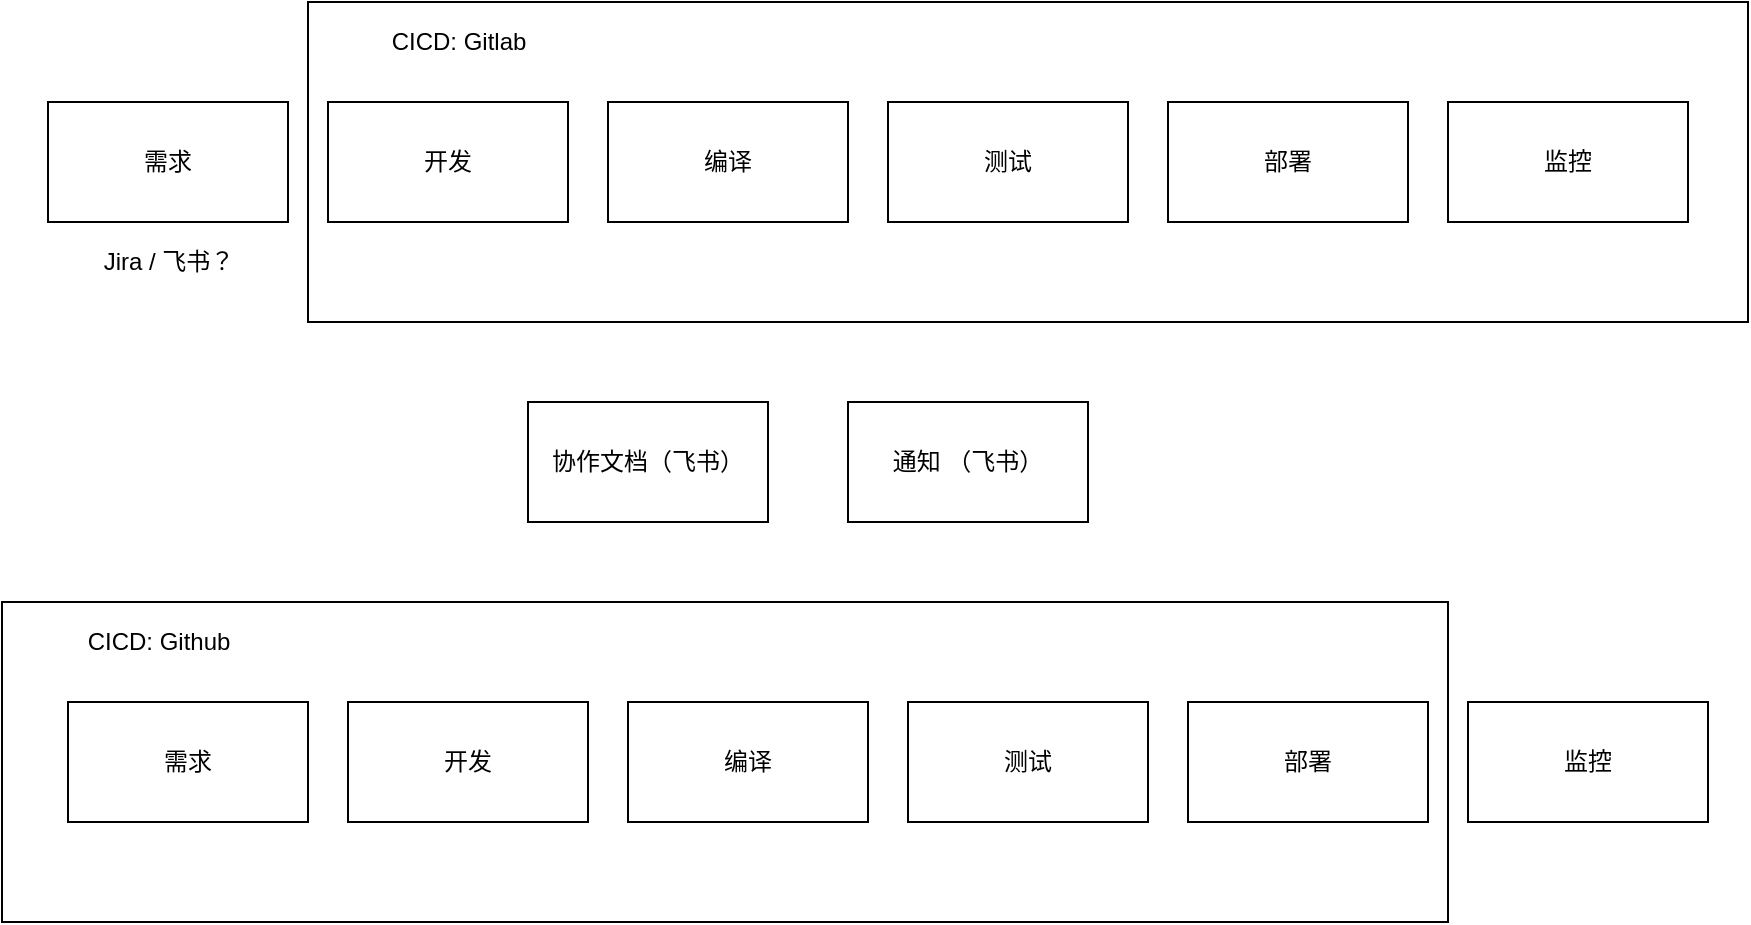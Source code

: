 <mxfile pages="2">
    <diagram id="quMiD-s9tThG_nona5N3" name="Page-1">
        <mxGraphModel dx="1336" dy="1156" grid="1" gridSize="10" guides="1" tooltips="1" connect="1" arrows="1" fold="1" page="1" pageScale="1" pageWidth="827" pageHeight="1169" math="0" shadow="0">
            <root>
                <mxCell id="0"/>
                <mxCell id="1" parent="0"/>
                <mxCell id="9" value="" style="rounded=0;whiteSpace=wrap;html=1;" parent="1" vertex="1">
                    <mxGeometry x="260" y="370" width="720" height="160" as="geometry"/>
                </mxCell>
                <mxCell id="2" value="需求" style="rounded=0;whiteSpace=wrap;html=1;" parent="1" vertex="1">
                    <mxGeometry x="130" y="420" width="120" height="60" as="geometry"/>
                </mxCell>
                <mxCell id="3" value="开发" style="rounded=0;whiteSpace=wrap;html=1;" parent="1" vertex="1">
                    <mxGeometry x="270" y="420" width="120" height="60" as="geometry"/>
                </mxCell>
                <mxCell id="4" value="编译" style="rounded=0;whiteSpace=wrap;html=1;" parent="1" vertex="1">
                    <mxGeometry x="410" y="420" width="120" height="60" as="geometry"/>
                </mxCell>
                <mxCell id="5" value="测试" style="rounded=0;whiteSpace=wrap;html=1;" parent="1" vertex="1">
                    <mxGeometry x="550" y="420" width="120" height="60" as="geometry"/>
                </mxCell>
                <mxCell id="6" value="部署" style="rounded=0;whiteSpace=wrap;html=1;" parent="1" vertex="1">
                    <mxGeometry x="690" y="420" width="120" height="60" as="geometry"/>
                </mxCell>
                <mxCell id="7" value="监控" style="rounded=0;whiteSpace=wrap;html=1;" parent="1" vertex="1">
                    <mxGeometry x="830" y="420" width="120" height="60" as="geometry"/>
                </mxCell>
                <mxCell id="8" value="Jira / 飞书？" style="text;html=1;align=center;verticalAlign=middle;resizable=0;points=[];autosize=1;strokeColor=none;" parent="1" vertex="1">
                    <mxGeometry x="150" y="490" width="80" height="20" as="geometry"/>
                </mxCell>
                <mxCell id="10" value="CICD: Gitlab" style="text;html=1;align=center;verticalAlign=middle;resizable=0;points=[];autosize=1;strokeColor=none;" parent="1" vertex="1">
                    <mxGeometry x="295" y="380" width="80" height="20" as="geometry"/>
                </mxCell>
                <mxCell id="11" value="" style="rounded=0;whiteSpace=wrap;html=1;" parent="1" vertex="1">
                    <mxGeometry x="107" y="670" width="723" height="160" as="geometry"/>
                </mxCell>
                <mxCell id="12" value="需求" style="rounded=0;whiteSpace=wrap;html=1;" parent="1" vertex="1">
                    <mxGeometry x="140" y="720" width="120" height="60" as="geometry"/>
                </mxCell>
                <mxCell id="13" value="开发" style="rounded=0;whiteSpace=wrap;html=1;" parent="1" vertex="1">
                    <mxGeometry x="280" y="720" width="120" height="60" as="geometry"/>
                </mxCell>
                <mxCell id="14" value="编译" style="rounded=0;whiteSpace=wrap;html=1;" parent="1" vertex="1">
                    <mxGeometry x="420" y="720" width="120" height="60" as="geometry"/>
                </mxCell>
                <mxCell id="15" value="测试" style="rounded=0;whiteSpace=wrap;html=1;" parent="1" vertex="1">
                    <mxGeometry x="560" y="720" width="120" height="60" as="geometry"/>
                </mxCell>
                <mxCell id="16" value="部署" style="rounded=0;whiteSpace=wrap;html=1;" parent="1" vertex="1">
                    <mxGeometry x="700" y="720" width="120" height="60" as="geometry"/>
                </mxCell>
                <mxCell id="17" value="监控" style="rounded=0;whiteSpace=wrap;html=1;" parent="1" vertex="1">
                    <mxGeometry x="840" y="720" width="120" height="60" as="geometry"/>
                </mxCell>
                <mxCell id="19" value="CICD: Github" style="text;html=1;align=center;verticalAlign=middle;resizable=0;points=[];autosize=1;strokeColor=none;" parent="1" vertex="1">
                    <mxGeometry x="140" y="680" width="90" height="20" as="geometry"/>
                </mxCell>
                <mxCell id="20" value="协作文档（飞书）" style="whiteSpace=wrap;html=1;" parent="1" vertex="1">
                    <mxGeometry x="370" y="570" width="120" height="60" as="geometry"/>
                </mxCell>
                <mxCell id="21" value="通知 （飞书）" style="whiteSpace=wrap;html=1;" parent="1" vertex="1">
                    <mxGeometry x="530" y="570" width="120" height="60" as="geometry"/>
                </mxCell>
            </root>
        </mxGraphModel>
    </diagram>
    <diagram id="KSq2TsTvWlZJd-2QzBnF" name="overview ">
        <mxGraphModel dx="2222" dy="1097" grid="0" gridSize="10" guides="1" tooltips="1" connect="1" arrows="1" fold="1" page="0" pageScale="1" pageWidth="850" pageHeight="1100" math="0" shadow="0">
            <root>
                <mxCell id="Ac9p6QKmzwt-ZlaROwXQ-0"/>
                <mxCell id="Ac9p6QKmzwt-ZlaROwXQ-1" parent="Ac9p6QKmzwt-ZlaROwXQ-0"/>
                <mxCell id="Ac9p6QKmzwt-ZlaROwXQ-71" value="" style="rounded=0;whiteSpace=wrap;html=1;fillColor=#D5E8D4;" vertex="1" parent="Ac9p6QKmzwt-ZlaROwXQ-1">
                    <mxGeometry x="-50" y="480" width="1420" height="170" as="geometry"/>
                </mxCell>
                <mxCell id="Ac9p6QKmzwt-ZlaROwXQ-56" value="" style="rounded=0;whiteSpace=wrap;html=1;fillColor=#f5f5f5;strokeColor=#666666;fontColor=#333333;" vertex="1" parent="Ac9p6QKmzwt-ZlaROwXQ-1">
                    <mxGeometry x="-50" y="50" width="1420" height="260" as="geometry"/>
                </mxCell>
                <mxCell id="Ac9p6QKmzwt-ZlaROwXQ-59" value="" style="rounded=0;whiteSpace=wrap;html=1;dashed=1;strokeColor=#d79b00;fillColor=#ffe6cc;" vertex="1" parent="Ac9p6QKmzwt-ZlaROwXQ-1">
                    <mxGeometry x="-30" y="244" width="1350" height="30" as="geometry"/>
                </mxCell>
                <mxCell id="Ac9p6QKmzwt-ZlaROwXQ-57" value="" style="rounded=0;whiteSpace=wrap;html=1;fillColor=#f9f7ed;strokeColor=#36393d;" vertex="1" parent="Ac9p6QKmzwt-ZlaROwXQ-1">
                    <mxGeometry x="-50" y="310" width="1420" height="170" as="geometry"/>
                </mxCell>
                <mxCell id="Ac9p6QKmzwt-ZlaROwXQ-18" style="edgeStyle=orthogonalEdgeStyle;rounded=0;orthogonalLoop=1;jettySize=auto;html=1;exitX=1;exitY=0.5;exitDx=0;exitDy=0;entryX=0;entryY=0.5;entryDx=0;entryDy=0;" edge="1" parent="Ac9p6QKmzwt-ZlaROwXQ-1" source="Ac9p6QKmzwt-ZlaROwXQ-2" target="Ac9p6QKmzwt-ZlaROwXQ-3">
                    <mxGeometry relative="1" as="geometry"/>
                </mxCell>
                <mxCell id="Ac9p6QKmzwt-ZlaROwXQ-2" value="Requirement" style="whiteSpace=wrap;html=1;fillColor=#ffe6cc;strokeColor=#d79b00;" vertex="1" parent="Ac9p6QKmzwt-ZlaROwXQ-1">
                    <mxGeometry x="80" y="137" width="120" height="60" as="geometry"/>
                </mxCell>
                <mxCell id="Ac9p6QKmzwt-ZlaROwXQ-5" value="" style="edgeStyle=orthogonalEdgeStyle;rounded=0;orthogonalLoop=1;jettySize=auto;html=1;" edge="1" parent="Ac9p6QKmzwt-ZlaROwXQ-1" source="Ac9p6QKmzwt-ZlaROwXQ-3" target="Ac9p6QKmzwt-ZlaROwXQ-4">
                    <mxGeometry relative="1" as="geometry"/>
                </mxCell>
                <mxCell id="Ac9p6QKmzwt-ZlaROwXQ-19" style="edgeStyle=orthogonalEdgeStyle;rounded=0;orthogonalLoop=1;jettySize=auto;html=1;exitX=0.5;exitY=0;exitDx=0;exitDy=0;entryX=0.5;entryY=0;entryDx=0;entryDy=0;strokeColor=#97D077;" edge="1" parent="Ac9p6QKmzwt-ZlaROwXQ-1" source="Ac9p6QKmzwt-ZlaROwXQ-3" target="Ac9p6QKmzwt-ZlaROwXQ-2">
                    <mxGeometry relative="1" as="geometry">
                        <Array as="points">
                            <mxPoint x="268" y="117"/>
                            <mxPoint x="130" y="117"/>
                        </Array>
                    </mxGeometry>
                </mxCell>
                <mxCell id="Ac9p6QKmzwt-ZlaROwXQ-3" value="Plan" style="whiteSpace=wrap;html=1;fillColor=#ffe6cc;strokeColor=#d79b00;" vertex="1" parent="Ac9p6QKmzwt-ZlaROwXQ-1">
                    <mxGeometry x="220" y="137" width="120" height="60" as="geometry"/>
                </mxCell>
                <mxCell id="Ac9p6QKmzwt-ZlaROwXQ-7" value="" style="edgeStyle=orthogonalEdgeStyle;rounded=0;orthogonalLoop=1;jettySize=auto;html=1;" edge="1" parent="Ac9p6QKmzwt-ZlaROwXQ-1" source="Ac9p6QKmzwt-ZlaROwXQ-4" target="Ac9p6QKmzwt-ZlaROwXQ-6">
                    <mxGeometry relative="1" as="geometry"/>
                </mxCell>
                <mxCell id="Ac9p6QKmzwt-ZlaROwXQ-24" style="edgeStyle=orthogonalEdgeStyle;rounded=0;orthogonalLoop=1;jettySize=auto;html=1;exitX=0.5;exitY=0;exitDx=0;exitDy=0;entryX=0.5;entryY=0;entryDx=0;entryDy=0;strokeColor=#97D077;" edge="1" parent="Ac9p6QKmzwt-ZlaROwXQ-1" source="Ac9p6QKmzwt-ZlaROwXQ-4" target="Ac9p6QKmzwt-ZlaROwXQ-3">
                    <mxGeometry relative="1" as="geometry">
                        <Array as="points">
                            <mxPoint x="405" y="107"/>
                            <mxPoint x="268" y="107"/>
                        </Array>
                    </mxGeometry>
                </mxCell>
                <mxCell id="Ac9p6QKmzwt-ZlaROwXQ-4" value="Code" style="whiteSpace=wrap;html=1;fillColor=#ffe6cc;strokeColor=#d79b00;" vertex="1" parent="Ac9p6QKmzwt-ZlaROwXQ-1">
                    <mxGeometry x="360" y="137" width="120" height="60" as="geometry"/>
                </mxCell>
                <mxCell id="Ac9p6QKmzwt-ZlaROwXQ-9" value="" style="edgeStyle=orthogonalEdgeStyle;rounded=0;orthogonalLoop=1;jettySize=auto;html=1;" edge="1" parent="Ac9p6QKmzwt-ZlaROwXQ-1" source="Ac9p6QKmzwt-ZlaROwXQ-6" target="Ac9p6QKmzwt-ZlaROwXQ-8">
                    <mxGeometry relative="1" as="geometry"/>
                </mxCell>
                <mxCell id="Ac9p6QKmzwt-ZlaROwXQ-25" style="edgeStyle=orthogonalEdgeStyle;rounded=0;orthogonalLoop=1;jettySize=auto;html=1;exitX=0.5;exitY=0;exitDx=0;exitDy=0;entryX=0.5;entryY=0;entryDx=0;entryDy=0;strokeColor=#97D077;" edge="1" parent="Ac9p6QKmzwt-ZlaROwXQ-1" source="Ac9p6QKmzwt-ZlaROwXQ-6" target="Ac9p6QKmzwt-ZlaROwXQ-4">
                    <mxGeometry relative="1" as="geometry">
                        <Array as="points">
                            <mxPoint x="543" y="97"/>
                            <mxPoint x="405" y="97"/>
                        </Array>
                    </mxGeometry>
                </mxCell>
                <mxCell id="Ac9p6QKmzwt-ZlaROwXQ-6" value="Build" style="whiteSpace=wrap;html=1;fillColor=#ffe6cc;strokeColor=#d79b00;" vertex="1" parent="Ac9p6QKmzwt-ZlaROwXQ-1">
                    <mxGeometry x="500" y="137" width="120" height="60" as="geometry"/>
                </mxCell>
                <mxCell id="Ac9p6QKmzwt-ZlaROwXQ-11" value="" style="edgeStyle=orthogonalEdgeStyle;rounded=0;orthogonalLoop=1;jettySize=auto;html=1;" edge="1" parent="Ac9p6QKmzwt-ZlaROwXQ-1" source="Ac9p6QKmzwt-ZlaROwXQ-8" target="Ac9p6QKmzwt-ZlaROwXQ-10">
                    <mxGeometry relative="1" as="geometry"/>
                </mxCell>
                <mxCell id="Ac9p6QKmzwt-ZlaROwXQ-26" style="edgeStyle=orthogonalEdgeStyle;rounded=0;orthogonalLoop=1;jettySize=auto;html=1;exitX=0.5;exitY=0;exitDx=0;exitDy=0;entryX=0.5;entryY=0;entryDx=0;entryDy=0;strokeColor=#97D077;" edge="1" parent="Ac9p6QKmzwt-ZlaROwXQ-1" source="Ac9p6QKmzwt-ZlaROwXQ-8" target="Ac9p6QKmzwt-ZlaROwXQ-6">
                    <mxGeometry relative="1" as="geometry">
                        <Array as="points">
                            <mxPoint x="680" y="87"/>
                            <mxPoint x="543" y="87"/>
                        </Array>
                    </mxGeometry>
                </mxCell>
                <mxCell id="Ac9p6QKmzwt-ZlaROwXQ-8" value="Scan" style="whiteSpace=wrap;html=1;fillColor=#ffe6cc;strokeColor=#d79b00;" vertex="1" parent="Ac9p6QKmzwt-ZlaROwXQ-1">
                    <mxGeometry x="640" y="137" width="120" height="60" as="geometry"/>
                </mxCell>
                <mxCell id="Ac9p6QKmzwt-ZlaROwXQ-13" value="" style="edgeStyle=orthogonalEdgeStyle;rounded=0;orthogonalLoop=1;jettySize=auto;html=1;" edge="1" parent="Ac9p6QKmzwt-ZlaROwXQ-1" source="Ac9p6QKmzwt-ZlaROwXQ-10" target="Ac9p6QKmzwt-ZlaROwXQ-12">
                    <mxGeometry relative="1" as="geometry"/>
                </mxCell>
                <mxCell id="Ac9p6QKmzwt-ZlaROwXQ-34" style="edgeStyle=orthogonalEdgeStyle;rounded=0;orthogonalLoop=1;jettySize=auto;html=1;exitX=0.5;exitY=1;exitDx=0;exitDy=0;entryX=0.5;entryY=1;entryDx=0;entryDy=0;strokeColor=#EA6B66;" edge="1" parent="Ac9p6QKmzwt-ZlaROwXQ-1" source="Ac9p6QKmzwt-ZlaROwXQ-10" target="Ac9p6QKmzwt-ZlaROwXQ-3">
                    <mxGeometry relative="1" as="geometry"/>
                </mxCell>
                <mxCell id="Ac9p6QKmzwt-ZlaROwXQ-10" value="Deploy" style="whiteSpace=wrap;html=1;fillColor=#ffe6cc;strokeColor=#d79b00;" vertex="1" parent="Ac9p6QKmzwt-ZlaROwXQ-1">
                    <mxGeometry x="780" y="137" width="120" height="60" as="geometry"/>
                </mxCell>
                <mxCell id="Ac9p6QKmzwt-ZlaROwXQ-15" value="" style="edgeStyle=orthogonalEdgeStyle;rounded=0;orthogonalLoop=1;jettySize=auto;html=1;" edge="1" parent="Ac9p6QKmzwt-ZlaROwXQ-1" source="Ac9p6QKmzwt-ZlaROwXQ-12" target="Ac9p6QKmzwt-ZlaROwXQ-14">
                    <mxGeometry relative="1" as="geometry"/>
                </mxCell>
                <mxCell id="Ac9p6QKmzwt-ZlaROwXQ-35" style="edgeStyle=orthogonalEdgeStyle;rounded=0;orthogonalLoop=1;jettySize=auto;html=1;exitX=0.5;exitY=1;exitDx=0;exitDy=0;entryX=0.5;entryY=1;entryDx=0;entryDy=0;strokeColor=#EA6B66;" edge="1" parent="Ac9p6QKmzwt-ZlaROwXQ-1" source="Ac9p6QKmzwt-ZlaROwXQ-12" target="Ac9p6QKmzwt-ZlaROwXQ-3">
                    <mxGeometry relative="1" as="geometry"/>
                </mxCell>
                <mxCell id="Ac9p6QKmzwt-ZlaROwXQ-12" value="Test" style="whiteSpace=wrap;html=1;fillColor=#ffe6cc;strokeColor=#d79b00;" vertex="1" parent="Ac9p6QKmzwt-ZlaROwXQ-1">
                    <mxGeometry x="920" y="137" width="120" height="60" as="geometry"/>
                </mxCell>
                <mxCell id="Ac9p6QKmzwt-ZlaROwXQ-17" value="" style="edgeStyle=orthogonalEdgeStyle;rounded=0;orthogonalLoop=1;jettySize=auto;html=1;" edge="1" parent="Ac9p6QKmzwt-ZlaROwXQ-1" source="Ac9p6QKmzwt-ZlaROwXQ-14" target="Ac9p6QKmzwt-ZlaROwXQ-16">
                    <mxGeometry relative="1" as="geometry"/>
                </mxCell>
                <mxCell id="Ac9p6QKmzwt-ZlaROwXQ-37" style="edgeStyle=orthogonalEdgeStyle;rounded=0;orthogonalLoop=1;jettySize=auto;html=1;exitX=0.5;exitY=1;exitDx=0;exitDy=0;entryX=0.5;entryY=1;entryDx=0;entryDy=0;strokeColor=#EA6B66;" edge="1" parent="Ac9p6QKmzwt-ZlaROwXQ-1" source="Ac9p6QKmzwt-ZlaROwXQ-14" target="Ac9p6QKmzwt-ZlaROwXQ-3">
                    <mxGeometry relative="1" as="geometry"/>
                </mxCell>
                <mxCell id="Ac9p6QKmzwt-ZlaROwXQ-14" value="Release" style="whiteSpace=wrap;html=1;fillColor=#ffe6cc;strokeColor=#d79b00;" vertex="1" parent="Ac9p6QKmzwt-ZlaROwXQ-1">
                    <mxGeometry x="1060" y="137" width="120" height="60" as="geometry"/>
                </mxCell>
                <mxCell id="Ac9p6QKmzwt-ZlaROwXQ-38" style="edgeStyle=orthogonalEdgeStyle;rounded=0;orthogonalLoop=1;jettySize=auto;html=1;exitX=0.5;exitY=1;exitDx=0;exitDy=0;entryX=0.5;entryY=1;entryDx=0;entryDy=0;strokeColor=#EA6B66;" edge="1" parent="Ac9p6QKmzwt-ZlaROwXQ-1" source="Ac9p6QKmzwt-ZlaROwXQ-16" target="Ac9p6QKmzwt-ZlaROwXQ-3">
                    <mxGeometry relative="1" as="geometry"/>
                </mxCell>
                <mxCell id="Ac9p6QKmzwt-ZlaROwXQ-16" value="Monitoring" style="whiteSpace=wrap;html=1;fillColor=#ffe6cc;strokeColor=#d79b00;" vertex="1" parent="Ac9p6QKmzwt-ZlaROwXQ-1">
                    <mxGeometry x="1200" y="137" width="120" height="60" as="geometry"/>
                </mxCell>
                <mxCell id="Ac9p6QKmzwt-ZlaROwXQ-28" value="DevOps Meta / BI" style="whiteSpace=wrap;html=1;fillColor=#f8cecc;strokeColor=#b85450;" vertex="1" parent="Ac9p6QKmzwt-ZlaROwXQ-1">
                    <mxGeometry x="80" y="365" width="1240" height="60" as="geometry"/>
                </mxCell>
                <mxCell id="Ac9p6QKmzwt-ZlaROwXQ-39" value="Slack" style="text;html=1;align=center;verticalAlign=middle;resizable=0;points=[];autosize=1;strokeColor=none;" vertex="1" parent="Ac9p6QKmzwt-ZlaROwXQ-1">
                    <mxGeometry x="120" y="250" width="40" height="20" as="geometry"/>
                </mxCell>
                <mxCell id="Ac9p6QKmzwt-ZlaROwXQ-40" value="Jira" style="text;html=1;align=center;verticalAlign=middle;resizable=0;points=[];autosize=1;strokeColor=none;" vertex="1" parent="Ac9p6QKmzwt-ZlaROwXQ-1">
                    <mxGeometry x="265" y="250" width="30" height="20" as="geometry"/>
                </mxCell>
                <mxCell id="Ac9p6QKmzwt-ZlaROwXQ-41" value="Gitlab" style="text;html=1;align=center;verticalAlign=middle;resizable=0;points=[];autosize=1;strokeColor=none;" vertex="1" parent="Ac9p6QKmzwt-ZlaROwXQ-1">
                    <mxGeometry x="395" y="250" width="50" height="20" as="geometry"/>
                </mxCell>
                <mxCell id="Ac9p6QKmzwt-ZlaROwXQ-42" value="Gitlab" style="text;html=1;align=center;verticalAlign=middle;resizable=0;points=[];autosize=1;strokeColor=none;" vertex="1" parent="Ac9p6QKmzwt-ZlaROwXQ-1">
                    <mxGeometry x="535" y="250" width="50" height="20" as="geometry"/>
                </mxCell>
                <mxCell id="Ac9p6QKmzwt-ZlaROwXQ-43" value="Sonar&lt;br&gt;BlackDuck" style="text;html=1;align=center;verticalAlign=middle;resizable=0;points=[];autosize=1;strokeColor=none;" vertex="1" parent="Ac9p6QKmzwt-ZlaROwXQ-1">
                    <mxGeometry x="665" y="245" width="70" height="30" as="geometry"/>
                </mxCell>
                <mxCell id="Ac9p6QKmzwt-ZlaROwXQ-44" value="Kubernetes" style="text;html=1;align=center;verticalAlign=middle;resizable=0;points=[];autosize=1;strokeColor=none;" vertex="1" parent="Ac9p6QKmzwt-ZlaROwXQ-1">
                    <mxGeometry x="800" y="250" width="80" height="20" as="geometry"/>
                </mxCell>
                <mxCell id="Ac9p6QKmzwt-ZlaROwXQ-45" value="TaaS" style="text;html=1;align=center;verticalAlign=middle;resizable=0;points=[];autosize=1;strokeColor=none;" vertex="1" parent="Ac9p6QKmzwt-ZlaROwXQ-1">
                    <mxGeometry x="960" y="250" width="40" height="20" as="geometry"/>
                </mxCell>
                <mxCell id="Ac9p6QKmzwt-ZlaROwXQ-46" value="Kubernetes" style="text;html=1;align=center;verticalAlign=middle;resizable=0;points=[];autosize=1;strokeColor=none;" vertex="1" parent="Ac9p6QKmzwt-ZlaROwXQ-1">
                    <mxGeometry x="1080" y="250" width="80" height="20" as="geometry"/>
                </mxCell>
                <mxCell id="Ac9p6QKmzwt-ZlaROwXQ-47" value="ELK&lt;br&gt;App Dynamics" style="text;html=1;align=center;verticalAlign=middle;resizable=0;points=[];autosize=1;strokeColor=none;" vertex="1" parent="Ac9p6QKmzwt-ZlaROwXQ-1">
                    <mxGeometry x="1215" y="245" width="90" height="30" as="geometry"/>
                </mxCell>
                <mxCell id="Ac9p6QKmzwt-ZlaROwXQ-51" value="Automation" style="text;html=1;align=center;verticalAlign=middle;resizable=0;points=[];autosize=1;strokeColor=none;" vertex="1" parent="Ac9p6QKmzwt-ZlaROwXQ-1">
                    <mxGeometry x="-30" y="157" width="80" height="20" as="geometry"/>
                </mxCell>
                <mxCell id="Ac9p6QKmzwt-ZlaROwXQ-53" value="Measurement" style="text;html=1;align=center;verticalAlign=middle;resizable=0;points=[];autosize=1;strokeColor=none;" vertex="1" parent="Ac9p6QKmzwt-ZlaROwXQ-1">
                    <mxGeometry x="-35" y="385" width="90" height="20" as="geometry"/>
                </mxCell>
                <mxCell id="Ac9p6QKmzwt-ZlaROwXQ-58" value="Tools" style="text;html=1;align=center;verticalAlign=middle;resizable=0;points=[];autosize=1;strokeColor=none;fontColor=#999999;" vertex="1" parent="Ac9p6QKmzwt-ZlaROwXQ-1">
                    <mxGeometry x="-20" y="250" width="40" height="20" as="geometry"/>
                </mxCell>
                <mxCell id="Ac9p6QKmzwt-ZlaROwXQ-60" value="ChatOps" style="whiteSpace=wrap;html=1;fillColor=#cce5ff;strokeColor=#36393d;" vertex="1" parent="Ac9p6QKmzwt-ZlaROwXQ-1">
                    <mxGeometry x="80" y="535" width="120" height="60" as="geometry"/>
                </mxCell>
                <mxCell id="Ac9p6QKmzwt-ZlaROwXQ-61" value="Scrum&lt;br&gt;Kanban" style="whiteSpace=wrap;html=1;fillColor=#cce5ff;strokeColor=#36393d;" vertex="1" parent="Ac9p6QKmzwt-ZlaROwXQ-1">
                    <mxGeometry x="221" y="535" width="120" height="60" as="geometry"/>
                </mxCell>
                <mxCell id="Ac9p6QKmzwt-ZlaROwXQ-62" value="App Builder&lt;br&gt;Commit Standard" style="whiteSpace=wrap;html=1;fillColor=#cce5ff;strokeColor=#36393d;" vertex="1" parent="Ac9p6QKmzwt-ZlaROwXQ-1">
                    <mxGeometry x="363" y="535" width="120" height="60" as="geometry"/>
                </mxCell>
                <mxCell id="Ac9p6QKmzwt-ZlaROwXQ-63" value="Build in Docker&lt;br&gt;Tekton (TBD)" style="whiteSpace=wrap;html=1;fillColor=#cce5ff;strokeColor=#36393d;" vertex="1" parent="Ac9p6QKmzwt-ZlaROwXQ-1">
                    <mxGeometry x="504" y="535" width="120" height="60" as="geometry"/>
                </mxCell>
                <mxCell id="Ac9p6QKmzwt-ZlaROwXQ-65" value="Quality Gates" style="whiteSpace=wrap;html=1;fillColor=#cce5ff;strokeColor=#36393d;" vertex="1" parent="Ac9p6QKmzwt-ZlaROwXQ-1">
                    <mxGeometry x="645" y="535" width="120" height="60" as="geometry"/>
                </mxCell>
                <mxCell id="Ac9p6QKmzwt-ZlaROwXQ-66" value="Branch Model&lt;br&gt;Infra as Code" style="whiteSpace=wrap;html=1;fillColor=#cce5ff;strokeColor=#36393d;" vertex="1" parent="Ac9p6QKmzwt-ZlaROwXQ-1">
                    <mxGeometry x="786" y="535" width="120" height="60" as="geometry"/>
                </mxCell>
                <mxCell id="Ac9p6QKmzwt-ZlaROwXQ-67" value="Testing as Service&lt;br&gt;BDD" style="whiteSpace=wrap;html=1;fillColor=#cce5ff;strokeColor=#36393d;" vertex="1" parent="Ac9p6QKmzwt-ZlaROwXQ-1">
                    <mxGeometry x="928" y="535" width="120" height="60" as="geometry"/>
                </mxCell>
                <mxCell id="Ac9p6QKmzwt-ZlaROwXQ-68" value="Canary Deployment&lt;br&gt;Feature Toggle" style="whiteSpace=wrap;html=1;fillColor=#cce5ff;strokeColor=#36393d;" vertex="1" parent="Ac9p6QKmzwt-ZlaROwXQ-1">
                    <mxGeometry x="1069" y="535" width="120" height="60" as="geometry"/>
                </mxCell>
                <mxCell id="Ac9p6QKmzwt-ZlaROwXQ-70" value="Monitoring as Code" style="whiteSpace=wrap;html=1;fillColor=#cce5ff;strokeColor=#36393d;" vertex="1" parent="Ac9p6QKmzwt-ZlaROwXQ-1">
                    <mxGeometry x="1210" y="535" width="120" height="60" as="geometry"/>
                </mxCell>
                <mxCell id="Ac9p6QKmzwt-ZlaROwXQ-72" value="Practice/Sharing" style="text;html=1;align=center;verticalAlign=middle;resizable=0;points=[];autosize=1;strokeColor=none;" vertex="1" parent="Ac9p6QKmzwt-ZlaROwXQ-1">
                    <mxGeometry x="-35" y="555" width="100" height="20" as="geometry"/>
                </mxCell>
                <mxCell id="Ac9p6QKmzwt-ZlaROwXQ-77" value="" style="endArrow=classic;html=1;fontColor=#999999;strokeColor=#97D077;" edge="1" parent="Ac9p6QKmzwt-ZlaROwXQ-1">
                    <mxGeometry width="50" height="50" relative="1" as="geometry">
                        <mxPoint x="915" y="100" as="sourcePoint"/>
                        <mxPoint x="965" y="100" as="targetPoint"/>
                    </mxGeometry>
                </mxCell>
                <mxCell id="Ac9p6QKmzwt-ZlaROwXQ-78" value="Builtin Integration" style="text;html=1;align=center;verticalAlign=middle;resizable=0;points=[];autosize=1;strokeColor=none;fontColor=#999999;" vertex="1" parent="Ac9p6QKmzwt-ZlaROwXQ-1">
                    <mxGeometry x="971" y="90" width="110" height="20" as="geometry"/>
                </mxCell>
                <mxCell id="Ac9p6QKmzwt-ZlaROwXQ-79" value="Customized Integration" style="text;html=1;align=center;verticalAlign=middle;resizable=0;points=[];autosize=1;strokeColor=none;fontColor=#999999;" vertex="1" parent="Ac9p6QKmzwt-ZlaROwXQ-1">
                    <mxGeometry x="1165" y="90" width="140" height="20" as="geometry"/>
                </mxCell>
                <mxCell id="Ac9p6QKmzwt-ZlaROwXQ-80" value="" style="endArrow=classic;html=1;fontColor=#999999;strokeColor=#EA6B66;" edge="1" parent="Ac9p6QKmzwt-ZlaROwXQ-1">
                    <mxGeometry width="50" height="50" relative="1" as="geometry">
                        <mxPoint x="1105" y="100" as="sourcePoint"/>
                        <mxPoint x="1155" y="100" as="targetPoint"/>
                    </mxGeometry>
                </mxCell>
                <mxCell id="Ac9p6QKmzwt-ZlaROwXQ-81" value="Beta Project Delivery Overview" style="text;html=1;align=center;verticalAlign=middle;resizable=0;points=[];autosize=1;strokeColor=none;fontSize=18;fontColor=#333333;" vertex="1" parent="Ac9p6QKmzwt-ZlaROwXQ-1">
                    <mxGeometry x="530" width="260" height="30" as="geometry"/>
                </mxCell>
                <mxCell id="Ac9p6QKmzwt-ZlaROwXQ-83" value="ELK" style="text;html=1;align=center;verticalAlign=middle;resizable=0;points=[];autosize=1;strokeColor=none;" vertex="1" parent="Ac9p6QKmzwt-ZlaROwXQ-1">
                    <mxGeometry x="680" y="430" width="40" height="20" as="geometry"/>
                </mxCell>
            </root>
        </mxGraphModel>
    </diagram>
    <diagram id="1klZfLlrO0yfOcxRVLyh" name="branch model">
        <mxGraphModel dx="1336" dy="1156" grid="0" gridSize="10" guides="0" tooltips="1" connect="1" arrows="1" fold="1" page="1" pageScale="1" pageWidth="827" pageHeight="1169" math="0" shadow="0">
            <root>
                <mxCell id="MOCURfJF0KnmUN9ijC9U-0"/>
                <mxCell id="MOCURfJF0KnmUN9ijC9U-1" parent="MOCURfJF0KnmUN9ijC9U-0"/>
                <mxCell id="MOCURfJF0KnmUN9ijC9U-5" style="edgeStyle=none;html=1;exitX=1;exitY=0.5;exitDx=0;exitDy=0;entryX=0;entryY=0.5;entryDx=0;entryDy=0;" parent="MOCURfJF0KnmUN9ijC9U-1" source="MOCURfJF0KnmUN9ijC9U-2" target="MOCURfJF0KnmUN9ijC9U-3" edge="1">
                    <mxGeometry relative="1" as="geometry"/>
                </mxCell>
                <mxCell id="MOCURfJF0KnmUN9ijC9U-2" value="功能开发" style="whiteSpace=wrap;html=1;" parent="MOCURfJF0KnmUN9ijC9U-1" vertex="1">
                    <mxGeometry x="40" y="160" width="120" height="60" as="geometry"/>
                </mxCell>
                <mxCell id="MOCURfJF0KnmUN9ijC9U-12" style="edgeStyle=none;html=1;exitX=0.5;exitY=1;exitDx=0;exitDy=0;entryX=0.5;entryY=0;entryDx=0;entryDy=0;" parent="MOCURfJF0KnmUN9ijC9U-1" source="MOCURfJF0KnmUN9ijC9U-3" target="MOCURfJF0KnmUN9ijC9U-6" edge="1">
                    <mxGeometry relative="1" as="geometry"/>
                </mxCell>
                <mxCell id="MOCURfJF0KnmUN9ijC9U-17" value="" style="edgeStyle=none;html=1;" parent="MOCURfJF0KnmUN9ijC9U-1" source="MOCURfJF0KnmUN9ijC9U-3" target="MOCURfJF0KnmUN9ijC9U-16" edge="1">
                    <mxGeometry relative="1" as="geometry"/>
                </mxCell>
                <mxCell id="MOCURfJF0KnmUN9ijC9U-3" value="功能分支" style="whiteSpace=wrap;html=1;fillColor=#d5e8d4;strokeColor=#82b366;" parent="MOCURfJF0KnmUN9ijC9U-1" vertex="1">
                    <mxGeometry x="244" y="160" width="120" height="60" as="geometry"/>
                </mxCell>
                <mxCell id="MOCURfJF0KnmUN9ijC9U-13" style="edgeStyle=none;html=1;exitX=0.5;exitY=1;exitDx=0;exitDy=0;entryX=0.5;entryY=0;entryDx=0;entryDy=0;" parent="MOCURfJF0KnmUN9ijC9U-1" source="MOCURfJF0KnmUN9ijC9U-6" target="MOCURfJF0KnmUN9ijC9U-9" edge="1">
                    <mxGeometry relative="1" as="geometry"/>
                </mxCell>
                <mxCell id="MOCURfJF0KnmUN9ijC9U-6" value="代码审核 MR" style="whiteSpace=wrap;html=1;fillColor=#e1d5e7;strokeColor=#9673a6;" parent="MOCURfJF0KnmUN9ijC9U-1" vertex="1">
                    <mxGeometry x="244" y="259" width="120" height="60" as="geometry"/>
                </mxCell>
                <mxCell id="MOCURfJF0KnmUN9ijC9U-14" style="edgeStyle=none;html=1;exitX=0.5;exitY=1;exitDx=0;exitDy=0;entryX=0.5;entryY=0;entryDx=0;entryDy=0;" parent="MOCURfJF0KnmUN9ijC9U-1" source="MOCURfJF0KnmUN9ijC9U-9" target="MOCURfJF0KnmUN9ijC9U-10" edge="1">
                    <mxGeometry relative="1" as="geometry"/>
                </mxCell>
                <mxCell id="MOCURfJF0KnmUN9ijC9U-21" value="" style="edgeStyle=none;html=1;" parent="MOCURfJF0KnmUN9ijC9U-1" source="MOCURfJF0KnmUN9ijC9U-9" target="MOCURfJF0KnmUN9ijC9U-20" edge="1">
                    <mxGeometry relative="1" as="geometry"/>
                </mxCell>
                <mxCell id="MOCURfJF0KnmUN9ijC9U-9" value="UAT 分支" style="whiteSpace=wrap;html=1;fillColor=#ffe6cc;strokeColor=#d79b00;" parent="MOCURfJF0KnmUN9ijC9U-1" vertex="1">
                    <mxGeometry x="244" y="358" width="120" height="60" as="geometry"/>
                </mxCell>
                <mxCell id="MOCURfJF0KnmUN9ijC9U-15" style="edgeStyle=none;html=1;exitX=0.5;exitY=1;exitDx=0;exitDy=0;entryX=0.5;entryY=0;entryDx=0;entryDy=0;" parent="MOCURfJF0KnmUN9ijC9U-1" source="MOCURfJF0KnmUN9ijC9U-10" target="MOCURfJF0KnmUN9ijC9U-11" edge="1">
                    <mxGeometry relative="1" as="geometry"/>
                </mxCell>
                <mxCell id="MOCURfJF0KnmUN9ijC9U-10" value="代码审核 MR" style="whiteSpace=wrap;html=1;fillColor=#e1d5e7;strokeColor=#9673a6;" parent="MOCURfJF0KnmUN9ijC9U-1" vertex="1">
                    <mxGeometry x="244" y="456" width="120" height="60" as="geometry"/>
                </mxCell>
                <mxCell id="MOCURfJF0KnmUN9ijC9U-25" value="" style="edgeStyle=none;html=1;" parent="MOCURfJF0KnmUN9ijC9U-1" source="MOCURfJF0KnmUN9ijC9U-11" target="MOCURfJF0KnmUN9ijC9U-24" edge="1">
                    <mxGeometry relative="1" as="geometry"/>
                </mxCell>
                <mxCell id="MOCURfJF0KnmUN9ijC9U-11" value="Main 分支" style="whiteSpace=wrap;html=1;fillColor=#f8cecc;strokeColor=#b85450;" parent="MOCURfJF0KnmUN9ijC9U-1" vertex="1">
                    <mxGeometry x="244" y="555" width="120" height="60" as="geometry"/>
                </mxCell>
                <mxCell id="MOCURfJF0KnmUN9ijC9U-19" value="" style="edgeStyle=none;html=1;" parent="MOCURfJF0KnmUN9ijC9U-1" source="MOCURfJF0KnmUN9ijC9U-16" target="MOCURfJF0KnmUN9ijC9U-18" edge="1">
                    <mxGeometry relative="1" as="geometry"/>
                </mxCell>
                <mxCell id="MOCURfJF0KnmUN9ijC9U-16" value="CICD" style="whiteSpace=wrap;html=1;fillColor=#d5e8d4;strokeColor=#82b366;" parent="MOCURfJF0KnmUN9ijC9U-1" vertex="1">
                    <mxGeometry x="444" y="160" width="120" height="60" as="geometry"/>
                </mxCell>
                <mxCell id="MOCURfJF0KnmUN9ijC9U-18" value="DEV 环境" style="whiteSpace=wrap;html=1;fillColor=#d5e8d4;strokeColor=#82b366;" parent="MOCURfJF0KnmUN9ijC9U-1" vertex="1">
                    <mxGeometry x="644" y="160" width="120" height="60" as="geometry"/>
                </mxCell>
                <mxCell id="MOCURfJF0KnmUN9ijC9U-23" value="" style="edgeStyle=none;html=1;" parent="MOCURfJF0KnmUN9ijC9U-1" source="MOCURfJF0KnmUN9ijC9U-20" target="MOCURfJF0KnmUN9ijC9U-22" edge="1">
                    <mxGeometry relative="1" as="geometry"/>
                </mxCell>
                <mxCell id="MOCURfJF0KnmUN9ijC9U-20" value="CICD" style="whiteSpace=wrap;html=1;fillColor=#ffe6cc;strokeColor=#d79b00;" parent="MOCURfJF0KnmUN9ijC9U-1" vertex="1">
                    <mxGeometry x="444" y="358" width="120" height="60" as="geometry"/>
                </mxCell>
                <mxCell id="MOCURfJF0KnmUN9ijC9U-22" value="UAT 环境" style="whiteSpace=wrap;html=1;fillColor=#ffe6cc;strokeColor=#d79b00;" parent="MOCURfJF0KnmUN9ijC9U-1" vertex="1">
                    <mxGeometry x="644" y="358" width="120" height="60" as="geometry"/>
                </mxCell>
                <mxCell id="MOCURfJF0KnmUN9ijC9U-27" value="" style="edgeStyle=none;html=1;" parent="MOCURfJF0KnmUN9ijC9U-1" source="MOCURfJF0KnmUN9ijC9U-24" target="MOCURfJF0KnmUN9ijC9U-26" edge="1">
                    <mxGeometry relative="1" as="geometry"/>
                </mxCell>
                <mxCell id="MOCURfJF0KnmUN9ijC9U-24" value="CICD" style="whiteSpace=wrap;html=1;fillColor=#f8cecc;strokeColor=#b85450;" parent="MOCURfJF0KnmUN9ijC9U-1" vertex="1">
                    <mxGeometry x="444" y="555" width="120" height="60" as="geometry"/>
                </mxCell>
                <mxCell id="MOCURfJF0KnmUN9ijC9U-26" value="PROD 环境" style="whiteSpace=wrap;html=1;fillColor=#f8cecc;strokeColor=#b85450;" parent="MOCURfJF0KnmUN9ijC9U-1" vertex="1">
                    <mxGeometry x="644" y="555" width="120" height="60" as="geometry"/>
                </mxCell>
                <mxCell id="MOCURfJF0KnmUN9ijC9U-28" value="" style="shape=actor;whiteSpace=wrap;html=1;" parent="MOCURfJF0KnmUN9ijC9U-1" vertex="1">
                    <mxGeometry x="200" y="274" width="20" height="30" as="geometry"/>
                </mxCell>
                <mxCell id="MOCURfJF0KnmUN9ijC9U-30" value="" style="shape=actor;whiteSpace=wrap;html=1;" parent="MOCURfJF0KnmUN9ijC9U-1" vertex="1">
                    <mxGeometry x="200" y="471" width="20" height="30" as="geometry"/>
                </mxCell>
                <mxCell id="MOCURfJF0KnmUN9ijC9U-33" value="Jira" style="text;html=1;align=center;verticalAlign=middle;resizable=0;points=[];autosize=1;strokeColor=none;fillColor=none;" parent="MOCURfJF0KnmUN9ijC9U-1" vertex="1">
                    <mxGeometry x="85" y="120" width="30" height="20" as="geometry"/>
                </mxCell>
                <mxCell id="MOCURfJF0KnmUN9ijC9U-34" value="Gitlab" style="text;html=1;align=center;verticalAlign=middle;resizable=0;points=[];autosize=1;strokeColor=none;fillColor=none;" parent="MOCURfJF0KnmUN9ijC9U-1" vertex="1">
                    <mxGeometry x="275" y="120" width="50" height="20" as="geometry"/>
                </mxCell>
                <mxCell id="MOCURfJF0KnmUN9ijC9U-35" value="编译，测试，扫描" style="text;html=1;align=center;verticalAlign=middle;resizable=0;points=[];autosize=1;strokeColor=none;fillColor=none;" parent="MOCURfJF0KnmUN9ijC9U-1" vertex="1">
                    <mxGeometry x="445" y="120" width="110" height="20" as="geometry"/>
                </mxCell>
                <mxCell id="MOCURfJF0KnmUN9ijC9U-36" value="部署" style="text;html=1;align=center;verticalAlign=middle;resizable=0;points=[];autosize=1;strokeColor=none;fillColor=none;" parent="MOCURfJF0KnmUN9ijC9U-1" vertex="1">
                    <mxGeometry x="684" y="120" width="40" height="20" as="geometry"/>
                </mxCell>
            </root>
        </mxGraphModel>
    </diagram>
    <diagram name="branch model - release branch" id="ElLb9cCDIYYku_9hWdLo">
        <mxGraphModel dx="1523" dy="768" grid="0" gridSize="10" guides="0" tooltips="1" connect="1" arrows="1" fold="1" page="0" pageScale="1" pageWidth="827" pageHeight="1169" math="0" shadow="0">
            <root>
                <mxCell id="wQFjXUDnBhqXwxEpS0JI-0"/>
                <mxCell id="wQFjXUDnBhqXwxEpS0JI-1" parent="wQFjXUDnBhqXwxEpS0JI-0"/>
                <mxCell id="wQFjXUDnBhqXwxEpS0JI-2" style="edgeStyle=none;html=1;exitX=1;exitY=0.5;exitDx=0;exitDy=0;entryX=0;entryY=0.5;entryDx=0;entryDy=0;" edge="1" parent="wQFjXUDnBhqXwxEpS0JI-1" source="wQFjXUDnBhqXwxEpS0JI-3" target="wQFjXUDnBhqXwxEpS0JI-6">
                    <mxGeometry relative="1" as="geometry"/>
                </mxCell>
                <mxCell id="wQFjXUDnBhqXwxEpS0JI-3" value="功能开发" style="whiteSpace=wrap;html=1;fillColor=#fff2cc;strokeColor=#d6b656;" vertex="1" parent="wQFjXUDnBhqXwxEpS0JI-1">
                    <mxGeometry x="40" y="160" width="120" height="60" as="geometry"/>
                </mxCell>
                <mxCell id="wQFjXUDnBhqXwxEpS0JI-4" style="edgeStyle=none;html=1;exitX=0.5;exitY=1;exitDx=0;exitDy=0;entryX=0.5;entryY=0;entryDx=0;entryDy=0;" edge="1" parent="wQFjXUDnBhqXwxEpS0JI-1" source="wQFjXUDnBhqXwxEpS0JI-6" target="wQFjXUDnBhqXwxEpS0JI-8">
                    <mxGeometry relative="1" as="geometry"/>
                </mxCell>
                <mxCell id="wQFjXUDnBhqXwxEpS0JI-5" value="" style="edgeStyle=none;html=1;" edge="1" parent="wQFjXUDnBhqXwxEpS0JI-1" source="wQFjXUDnBhqXwxEpS0JI-6" target="wQFjXUDnBhqXwxEpS0JI-17">
                    <mxGeometry relative="1" as="geometry"/>
                </mxCell>
                <mxCell id="wQFjXUDnBhqXwxEpS0JI-6" value="功能分支" style="whiteSpace=wrap;html=1;fillColor=#d5e8d4;strokeColor=#82b366;" vertex="1" parent="wQFjXUDnBhqXwxEpS0JI-1">
                    <mxGeometry x="244" y="160" width="120" height="60" as="geometry"/>
                </mxCell>
                <mxCell id="wQFjXUDnBhqXwxEpS0JI-7" style="edgeStyle=none;html=1;exitX=0.5;exitY=1;exitDx=0;exitDy=0;entryX=0.5;entryY=0;entryDx=0;entryDy=0;" edge="1" parent="wQFjXUDnBhqXwxEpS0JI-1" source="wQFjXUDnBhqXwxEpS0JI-8" target="wQFjXUDnBhqXwxEpS0JI-11">
                    <mxGeometry relative="1" as="geometry"/>
                </mxCell>
                <mxCell id="wQFjXUDnBhqXwxEpS0JI-32" style="edgeStyle=none;html=1;exitX=1;exitY=0.5;exitDx=0;exitDy=0;entryX=0;entryY=0.5;entryDx=0;entryDy=0;" edge="1" parent="wQFjXUDnBhqXwxEpS0JI-1" source="wQFjXUDnBhqXwxEpS0JI-8" target="wQFjXUDnBhqXwxEpS0JI-31">
                    <mxGeometry relative="1" as="geometry"/>
                </mxCell>
                <mxCell id="wQFjXUDnBhqXwxEpS0JI-8" value="代码审核 PR" style="whiteSpace=wrap;html=1;fillColor=#e1d5e7;strokeColor=#9673a6;" vertex="1" parent="wQFjXUDnBhqXwxEpS0JI-1">
                    <mxGeometry x="244" y="259" width="120" height="60" as="geometry"/>
                </mxCell>
                <mxCell id="wQFjXUDnBhqXwxEpS0JI-9" style="edgeStyle=none;html=1;exitX=0.5;exitY=1;exitDx=0;exitDy=0;entryX=0.5;entryY=0;entryDx=0;entryDy=0;" edge="1" parent="wQFjXUDnBhqXwxEpS0JI-1" source="wQFjXUDnBhqXwxEpS0JI-11" target="wQFjXUDnBhqXwxEpS0JI-13">
                    <mxGeometry relative="1" as="geometry"/>
                </mxCell>
                <mxCell id="wQFjXUDnBhqXwxEpS0JI-10" value="" style="edgeStyle=none;html=1;" edge="1" parent="wQFjXUDnBhqXwxEpS0JI-1" source="wQFjXUDnBhqXwxEpS0JI-11" target="wQFjXUDnBhqXwxEpS0JI-20">
                    <mxGeometry relative="1" as="geometry"/>
                </mxCell>
                <mxCell id="wQFjXUDnBhqXwxEpS0JI-11" value="Main 分支" style="whiteSpace=wrap;html=1;fillColor=#ffe6cc;strokeColor=#d79b00;" vertex="1" parent="wQFjXUDnBhqXwxEpS0JI-1">
                    <mxGeometry x="244" y="358" width="120" height="60" as="geometry"/>
                </mxCell>
                <mxCell id="wQFjXUDnBhqXwxEpS0JI-12" style="edgeStyle=none;html=1;exitX=0.5;exitY=1;exitDx=0;exitDy=0;entryX=0.5;entryY=0;entryDx=0;entryDy=0;" edge="1" parent="wQFjXUDnBhqXwxEpS0JI-1" source="wQFjXUDnBhqXwxEpS0JI-13" target="wQFjXUDnBhqXwxEpS0JI-15">
                    <mxGeometry relative="1" as="geometry"/>
                </mxCell>
                <mxCell id="wQFjXUDnBhqXwxEpS0JI-34" style="edgeStyle=none;html=1;exitX=1;exitY=0.5;exitDx=0;exitDy=0;" edge="1" parent="wQFjXUDnBhqXwxEpS0JI-1" source="wQFjXUDnBhqXwxEpS0JI-13" target="wQFjXUDnBhqXwxEpS0JI-33">
                    <mxGeometry relative="1" as="geometry"/>
                </mxCell>
                <mxCell id="wQFjXUDnBhqXwxEpS0JI-13" value="代码审核 PR" style="whiteSpace=wrap;html=1;fillColor=#e1d5e7;strokeColor=#9673a6;" vertex="1" parent="wQFjXUDnBhqXwxEpS0JI-1">
                    <mxGeometry x="244" y="456" width="120" height="60" as="geometry"/>
                </mxCell>
                <mxCell id="wQFjXUDnBhqXwxEpS0JI-14" value="" style="edgeStyle=none;html=1;" edge="1" parent="wQFjXUDnBhqXwxEpS0JI-1" source="wQFjXUDnBhqXwxEpS0JI-15" target="wQFjXUDnBhqXwxEpS0JI-23">
                    <mxGeometry relative="1" as="geometry"/>
                </mxCell>
                <mxCell id="wQFjXUDnBhqXwxEpS0JI-15" value="Release 分支" style="whiteSpace=wrap;html=1;fillColor=#f8cecc;strokeColor=#b85450;" vertex="1" parent="wQFjXUDnBhqXwxEpS0JI-1">
                    <mxGeometry x="244" y="555" width="120" height="60" as="geometry"/>
                </mxCell>
                <mxCell id="wQFjXUDnBhqXwxEpS0JI-16" value="" style="edgeStyle=none;html=1;exitX=1;exitY=0.5;exitDx=0;exitDy=0;" edge="1" parent="wQFjXUDnBhqXwxEpS0JI-1" source="wQFjXUDnBhqXwxEpS0JI-31" target="wQFjXUDnBhqXwxEpS0JI-18">
                    <mxGeometry relative="1" as="geometry"/>
                </mxCell>
                <mxCell id="wQFjXUDnBhqXwxEpS0JI-17" value="默认流水线" style="whiteSpace=wrap;html=1;fillColor=#d5e8d4;strokeColor=#82b366;" vertex="1" parent="wQFjXUDnBhqXwxEpS0JI-1">
                    <mxGeometry x="441" y="160" width="120" height="60" as="geometry"/>
                </mxCell>
                <mxCell id="wQFjXUDnBhqXwxEpS0JI-18" value="Test 环境" style="whiteSpace=wrap;html=1;fillColor=#e1d5e7;strokeColor=#9673a6;" vertex="1" parent="wQFjXUDnBhqXwxEpS0JI-1">
                    <mxGeometry x="640" y="259" width="120" height="60" as="geometry"/>
                </mxCell>
                <mxCell id="wQFjXUDnBhqXwxEpS0JI-19" value="" style="edgeStyle=none;html=1;" edge="1" parent="wQFjXUDnBhqXwxEpS0JI-1" source="wQFjXUDnBhqXwxEpS0JI-20" target="wQFjXUDnBhqXwxEpS0JI-21">
                    <mxGeometry relative="1" as="geometry"/>
                </mxCell>
                <mxCell id="wQFjXUDnBhqXwxEpS0JI-20" value="分支流水线" style="whiteSpace=wrap;html=1;fillColor=#ffe6cc;strokeColor=#d79b00;" vertex="1" parent="wQFjXUDnBhqXwxEpS0JI-1">
                    <mxGeometry x="441" y="358" width="120" height="60" as="geometry"/>
                </mxCell>
                <mxCell id="wQFjXUDnBhqXwxEpS0JI-21" value="Staging 环境" style="whiteSpace=wrap;html=1;fillColor=#ffe6cc;strokeColor=#d79b00;" vertex="1" parent="wQFjXUDnBhqXwxEpS0JI-1">
                    <mxGeometry x="640" y="358" width="120" height="60" as="geometry"/>
                </mxCell>
                <mxCell id="wQFjXUDnBhqXwxEpS0JI-22" value="" style="edgeStyle=none;html=1;" edge="1" parent="wQFjXUDnBhqXwxEpS0JI-1" source="wQFjXUDnBhqXwxEpS0JI-23" target="wQFjXUDnBhqXwxEpS0JI-24">
                    <mxGeometry relative="1" as="geometry"/>
                </mxCell>
                <mxCell id="wQFjXUDnBhqXwxEpS0JI-23" value="分支流水线" style="whiteSpace=wrap;html=1;fillColor=#f8cecc;strokeColor=#b85450;" vertex="1" parent="wQFjXUDnBhqXwxEpS0JI-1">
                    <mxGeometry x="441" y="555" width="120" height="60" as="geometry"/>
                </mxCell>
                <mxCell id="wQFjXUDnBhqXwxEpS0JI-24" value="PROD 环境" style="whiteSpace=wrap;html=1;fillColor=#f8cecc;strokeColor=#b85450;" vertex="1" parent="wQFjXUDnBhqXwxEpS0JI-1">
                    <mxGeometry x="640" y="555" width="120" height="60" as="geometry"/>
                </mxCell>
                <mxCell id="wQFjXUDnBhqXwxEpS0JI-25" value="" style="shape=actor;whiteSpace=wrap;html=1;" vertex="1" parent="wQFjXUDnBhqXwxEpS0JI-1">
                    <mxGeometry x="200" y="274" width="20" height="30" as="geometry"/>
                </mxCell>
                <mxCell id="wQFjXUDnBhqXwxEpS0JI-26" value="" style="shape=actor;whiteSpace=wrap;html=1;" vertex="1" parent="wQFjXUDnBhqXwxEpS0JI-1">
                    <mxGeometry x="200" y="471" width="20" height="30" as="geometry"/>
                </mxCell>
                <mxCell id="wQFjXUDnBhqXwxEpS0JI-27" value="IDE" style="text;html=1;align=center;verticalAlign=middle;resizable=0;points=[];autosize=1;strokeColor=none;fillColor=none;" vertex="1" parent="wQFjXUDnBhqXwxEpS0JI-1">
                    <mxGeometry x="85" y="131" width="30" height="18" as="geometry"/>
                </mxCell>
                <mxCell id="wQFjXUDnBhqXwxEpS0JI-28" value="Bitbucket" style="text;html=1;align=center;verticalAlign=middle;resizable=0;points=[];autosize=1;strokeColor=none;fillColor=none;" vertex="1" parent="wQFjXUDnBhqXwxEpS0JI-1">
                    <mxGeometry x="270" y="131" width="60" height="18" as="geometry"/>
                </mxCell>
                <mxCell id="wQFjXUDnBhqXwxEpS0JI-29" value="单元测试，规范检查" style="text;html=1;align=center;verticalAlign=middle;resizable=0;points=[];autosize=1;strokeColor=none;fillColor=none;" vertex="1" parent="wQFjXUDnBhqXwxEpS0JI-1">
                    <mxGeometry x="441" y="131" width="118" height="18" as="geometry"/>
                </mxCell>
                <mxCell id="wQFjXUDnBhqXwxEpS0JI-30" value="编译，测试，安全扫描" style="text;html=1;align=center;verticalAlign=middle;resizable=0;points=[];autosize=1;strokeColor=none;fillColor=none;" vertex="1" parent="wQFjXUDnBhqXwxEpS0JI-1">
                    <mxGeometry x="437" y="232" width="130" height="18" as="geometry"/>
                </mxCell>
                <mxCell id="wQFjXUDnBhqXwxEpS0JI-31" value="PR 流水线" style="whiteSpace=wrap;html=1;fillColor=#e1d5e7;strokeColor=#9673a6;" vertex="1" parent="wQFjXUDnBhqXwxEpS0JI-1">
                    <mxGeometry x="441" y="259" width="120" height="60" as="geometry"/>
                </mxCell>
                <mxCell id="wQFjXUDnBhqXwxEpS0JI-33" value="PR 流水线" style="whiteSpace=wrap;html=1;fillColor=#e1d5e7;strokeColor=#9673a6;" vertex="1" parent="wQFjXUDnBhqXwxEpS0JI-1">
                    <mxGeometry x="441" y="456" width="120" height="60" as="geometry"/>
                </mxCell>
                <mxCell id="wQFjXUDnBhqXwxEpS0JI-35" value="部署" style="text;html=1;align=center;verticalAlign=middle;resizable=0;points=[];autosize=1;strokeColor=none;fillColor=none;" vertex="1" parent="wQFjXUDnBhqXwxEpS0JI-1">
                    <mxGeometry x="681" y="228" width="34" height="18" as="geometry"/>
                </mxCell>
                <mxCell id="wQFjXUDnBhqXwxEpS0JI-36" value="编译，测试，安全扫描" style="text;html=1;align=center;verticalAlign=middle;resizable=0;points=[];autosize=1;strokeColor=none;fillColor=none;" vertex="1" parent="wQFjXUDnBhqXwxEpS0JI-1">
                    <mxGeometry x="440" y="333" width="130" height="18" as="geometry"/>
                </mxCell>
                <mxCell id="wQFjXUDnBhqXwxEpS0JI-37" value="编译，测试，安全扫描" style="text;html=1;align=center;verticalAlign=middle;resizable=0;points=[];autosize=1;strokeColor=none;fillColor=none;" vertex="1" parent="wQFjXUDnBhqXwxEpS0JI-1">
                    <mxGeometry x="436" y="431" width="130" height="18" as="geometry"/>
                </mxCell>
                <mxCell id="wQFjXUDnBhqXwxEpS0JI-38" value="编译，测试，安全扫描" style="text;html=1;align=center;verticalAlign=middle;resizable=0;points=[];autosize=1;strokeColor=none;fillColor=none;" vertex="1" parent="wQFjXUDnBhqXwxEpS0JI-1">
                    <mxGeometry x="439" y="533" width="130" height="18" as="geometry"/>
                </mxCell>
                <mxCell id="wQFjXUDnBhqXwxEpS0JI-39" value="部署" style="text;html=1;align=center;verticalAlign=middle;resizable=0;points=[];autosize=1;strokeColor=none;fillColor=none;" vertex="1" parent="wQFjXUDnBhqXwxEpS0JI-1">
                    <mxGeometry x="686" y="336" width="34" height="18" as="geometry"/>
                </mxCell>
                <mxCell id="wQFjXUDnBhqXwxEpS0JI-40" value="部署" style="text;html=1;align=center;verticalAlign=middle;resizable=0;points=[];autosize=1;strokeColor=none;fillColor=none;" vertex="1" parent="wQFjXUDnBhqXwxEpS0JI-1">
                    <mxGeometry x="690" y="530" width="34" height="18" as="geometry"/>
                </mxCell>
                <mxCell id="wQFjXUDnBhqXwxEpS0JI-41" value="变更请求" style="text;html=1;align=center;verticalAlign=middle;resizable=0;points=[];autosize=1;strokeColor=none;fillColor=none;" vertex="1" parent="wQFjXUDnBhqXwxEpS0JI-1">
                    <mxGeometry x="572" y="558" width="58" height="18" as="geometry"/>
                </mxCell>
                <mxCell id="wQFjXUDnBhqXwxEpS0JI-43" value="" style="shape=actor;whiteSpace=wrap;html=1;" vertex="1" parent="wQFjXUDnBhqXwxEpS0JI-1">
                    <mxGeometry x="595" y="590" width="20" height="30" as="geometry"/>
                </mxCell>
                <mxCell id="wQFjXUDnBhqXwxEpS0JI-44" value="Bitbucket Pipeline" style="text;html=1;align=center;verticalAlign=middle;resizable=0;points=[];autosize=1;strokeColor=none;fillColor=none;" vertex="1" parent="wQFjXUDnBhqXwxEpS0JI-1">
                    <mxGeometry x="449" y="628" width="106" height="18" as="geometry"/>
                </mxCell>
                <mxCell id="wQFjXUDnBhqXwxEpS0JI-46" style="edgeStyle=none;html=1;exitX=1;exitY=0.5;exitDx=0;exitDy=0;entryX=0;entryY=0.5;entryDx=0;entryDy=0;" edge="1" parent="wQFjXUDnBhqXwxEpS0JI-1" source="wQFjXUDnBhqXwxEpS0JI-45" target="wQFjXUDnBhqXwxEpS0JI-3">
                    <mxGeometry relative="1" as="geometry"/>
                </mxCell>
                <mxCell id="wQFjXUDnBhqXwxEpS0JI-45" value="用户需求" style="whiteSpace=wrap;html=1;" vertex="1" parent="wQFjXUDnBhqXwxEpS0JI-1">
                    <mxGeometry x="-148" y="160" width="120" height="60" as="geometry"/>
                </mxCell>
                <mxCell id="wQFjXUDnBhqXwxEpS0JI-47" value="Jira" style="text;html=1;align=center;verticalAlign=middle;resizable=0;points=[];autosize=1;strokeColor=none;fillColor=none;" vertex="1" parent="wQFjXUDnBhqXwxEpS0JI-1">
                    <mxGeometry x="-109" y="132" width="30" height="20" as="geometry"/>
                </mxCell>
                <mxCell id="wQFjXUDnBhqXwxEpS0JI-48" value="Jira 插件" style="text;html=1;align=center;verticalAlign=middle;resizable=0;points=[];autosize=1;strokeColor=none;fillColor=none;" vertex="1" parent="wQFjXUDnBhqXwxEpS0JI-1">
                    <mxGeometry x="74" y="228" width="57" height="18" as="geometry"/>
                </mxCell>
                <mxCell id="wQFjXUDnBhqXwxEpS0JI-49" value="Kubernetes" style="text;html=1;align=center;verticalAlign=middle;resizable=0;points=[];autosize=1;strokeColor=none;fillColor=none;" vertex="1" parent="wQFjXUDnBhqXwxEpS0JI-1">
                    <mxGeometry x="672" y="629" width="72" height="18" as="geometry"/>
                </mxCell>
            </root>
        </mxGraphModel>
    </diagram>
    <diagram name="branch model - release gated" id="uYRapu3h1mR-bRSXRNlo">
        <mxGraphModel dx="1747" dy="921" grid="0" gridSize="10" guides="0" tooltips="1" connect="1" arrows="1" fold="1" page="0" pageScale="1" pageWidth="827" pageHeight="1169" math="0" shadow="0">
            <root>
                <mxCell id="y0hvYFz4GyNa-skwI_3b-0"/>
                <mxCell id="y0hvYFz4GyNa-skwI_3b-1" parent="y0hvYFz4GyNa-skwI_3b-0"/>
                <mxCell id="y0hvYFz4GyNa-skwI_3b-2" style="edgeStyle=none;html=1;exitX=1;exitY=0.5;exitDx=0;exitDy=0;entryX=0;entryY=0.5;entryDx=0;entryDy=0;" edge="1" parent="y0hvYFz4GyNa-skwI_3b-1" source="y0hvYFz4GyNa-skwI_3b-3" target="y0hvYFz4GyNa-skwI_3b-6">
                    <mxGeometry relative="1" as="geometry"/>
                </mxCell>
                <mxCell id="y0hvYFz4GyNa-skwI_3b-3" value="功能开发" style="whiteSpace=wrap;html=1;fillColor=#fff2cc;strokeColor=#d6b656;" vertex="1" parent="y0hvYFz4GyNa-skwI_3b-1">
                    <mxGeometry x="40" y="160" width="120" height="60" as="geometry"/>
                </mxCell>
                <mxCell id="y0hvYFz4GyNa-skwI_3b-4" style="edgeStyle=none;html=1;exitX=0.5;exitY=1;exitDx=0;exitDy=0;entryX=0.5;entryY=0;entryDx=0;entryDy=0;" edge="1" parent="y0hvYFz4GyNa-skwI_3b-1" source="y0hvYFz4GyNa-skwI_3b-6" target="y0hvYFz4GyNa-skwI_3b-9">
                    <mxGeometry relative="1" as="geometry"/>
                </mxCell>
                <mxCell id="y0hvYFz4GyNa-skwI_3b-5" value="" style="edgeStyle=none;html=1;" edge="1" parent="y0hvYFz4GyNa-skwI_3b-1" source="y0hvYFz4GyNa-skwI_3b-6" target="y0hvYFz4GyNa-skwI_3b-19">
                    <mxGeometry relative="1" as="geometry"/>
                </mxCell>
                <mxCell id="y0hvYFz4GyNa-skwI_3b-6" value="功能分支" style="whiteSpace=wrap;html=1;fillColor=#d5e8d4;strokeColor=#82b366;" vertex="1" parent="y0hvYFz4GyNa-skwI_3b-1">
                    <mxGeometry x="244" y="160" width="120" height="60" as="geometry"/>
                </mxCell>
                <mxCell id="y0hvYFz4GyNa-skwI_3b-7" style="edgeStyle=none;html=1;exitX=0.5;exitY=1;exitDx=0;exitDy=0;entryX=0.5;entryY=0;entryDx=0;entryDy=0;" edge="1" parent="y0hvYFz4GyNa-skwI_3b-1" source="y0hvYFz4GyNa-skwI_3b-9" target="y0hvYFz4GyNa-skwI_3b-12">
                    <mxGeometry relative="1" as="geometry"/>
                </mxCell>
                <mxCell id="y0hvYFz4GyNa-skwI_3b-8" style="edgeStyle=none;html=1;exitX=1;exitY=0.5;exitDx=0;exitDy=0;entryX=0;entryY=0.5;entryDx=0;entryDy=0;" edge="1" parent="y0hvYFz4GyNa-skwI_3b-1" source="y0hvYFz4GyNa-skwI_3b-9" target="y0hvYFz4GyNa-skwI_3b-33">
                    <mxGeometry relative="1" as="geometry"/>
                </mxCell>
                <mxCell id="y0hvYFz4GyNa-skwI_3b-9" value="代码审核 PR" style="whiteSpace=wrap;html=1;fillColor=#e1d5e7;strokeColor=#9673a6;" vertex="1" parent="y0hvYFz4GyNa-skwI_3b-1">
                    <mxGeometry x="244" y="259" width="120" height="60" as="geometry"/>
                </mxCell>
                <mxCell id="y0hvYFz4GyNa-skwI_3b-11" value="" style="edgeStyle=none;html=1;" edge="1" parent="y0hvYFz4GyNa-skwI_3b-1" source="y0hvYFz4GyNa-skwI_3b-12" target="y0hvYFz4GyNa-skwI_3b-22">
                    <mxGeometry relative="1" as="geometry"/>
                </mxCell>
                <mxCell id="y0hvYFz4GyNa-skwI_3b-12" value="Main 分支" style="whiteSpace=wrap;html=1;fillColor=#ffe6cc;strokeColor=#d79b00;" vertex="1" parent="y0hvYFz4GyNa-skwI_3b-1">
                    <mxGeometry x="244" y="358" width="120" height="60" as="geometry"/>
                </mxCell>
                <mxCell id="y0hvYFz4GyNa-skwI_3b-18" value="" style="edgeStyle=none;html=1;exitX=1;exitY=0.5;exitDx=0;exitDy=0;" edge="1" parent="y0hvYFz4GyNa-skwI_3b-1" source="y0hvYFz4GyNa-skwI_3b-33" target="y0hvYFz4GyNa-skwI_3b-20">
                    <mxGeometry relative="1" as="geometry"/>
                </mxCell>
                <mxCell id="y0hvYFz4GyNa-skwI_3b-19" value="默认流水线" style="whiteSpace=wrap;html=1;fillColor=#d5e8d4;strokeColor=#82b366;" vertex="1" parent="y0hvYFz4GyNa-skwI_3b-1">
                    <mxGeometry x="441" y="160" width="120" height="60" as="geometry"/>
                </mxCell>
                <mxCell id="y0hvYFz4GyNa-skwI_3b-20" value="Test 环境" style="whiteSpace=wrap;html=1;fillColor=#e1d5e7;strokeColor=#9673a6;" vertex="1" parent="y0hvYFz4GyNa-skwI_3b-1">
                    <mxGeometry x="640" y="259" width="120" height="60" as="geometry"/>
                </mxCell>
                <mxCell id="y0hvYFz4GyNa-skwI_3b-21" value="" style="edgeStyle=none;html=1;" edge="1" parent="y0hvYFz4GyNa-skwI_3b-1" source="y0hvYFz4GyNa-skwI_3b-22" target="y0hvYFz4GyNa-skwI_3b-23">
                    <mxGeometry relative="1" as="geometry"/>
                </mxCell>
                <mxCell id="y0hvYFz4GyNa-skwI_3b-22" value="分支流水线" style="whiteSpace=wrap;html=1;fillColor=#ffe6cc;strokeColor=#d79b00;" vertex="1" parent="y0hvYFz4GyNa-skwI_3b-1">
                    <mxGeometry x="441" y="358" width="120" height="60" as="geometry"/>
                </mxCell>
                <mxCell id="y0hvYFz4GyNa-skwI_3b-23" value="Staging 环境" style="whiteSpace=wrap;html=1;fillColor=#ffe6cc;strokeColor=#d79b00;" vertex="1" parent="y0hvYFz4GyNa-skwI_3b-1">
                    <mxGeometry x="640" y="358" width="120" height="60" as="geometry"/>
                </mxCell>
                <mxCell id="y0hvYFz4GyNa-skwI_3b-24" value="" style="edgeStyle=none;html=1;exitX=0.5;exitY=1;exitDx=0;exitDy=0;" edge="1" parent="y0hvYFz4GyNa-skwI_3b-1" source="y0hvYFz4GyNa-skwI_3b-23" target="y0hvYFz4GyNa-skwI_3b-26">
                    <mxGeometry relative="1" as="geometry">
                        <mxPoint x="700" y="421" as="sourcePoint"/>
                    </mxGeometry>
                </mxCell>
                <mxCell id="y0hvYFz4GyNa-skwI_3b-26" value="PROD 环境" style="whiteSpace=wrap;html=1;fillColor=#f8cecc;strokeColor=#b85450;" vertex="1" parent="y0hvYFz4GyNa-skwI_3b-1">
                    <mxGeometry x="640" y="486" width="120" height="60" as="geometry"/>
                </mxCell>
                <mxCell id="y0hvYFz4GyNa-skwI_3b-27" value="" style="shape=actor;whiteSpace=wrap;html=1;" vertex="1" parent="y0hvYFz4GyNa-skwI_3b-1">
                    <mxGeometry x="200" y="274" width="20" height="30" as="geometry"/>
                </mxCell>
                <mxCell id="y0hvYFz4GyNa-skwI_3b-29" value="IDE" style="text;html=1;align=center;verticalAlign=middle;resizable=0;points=[];autosize=1;strokeColor=none;fillColor=none;" vertex="1" parent="y0hvYFz4GyNa-skwI_3b-1">
                    <mxGeometry x="85" y="131" width="30" height="18" as="geometry"/>
                </mxCell>
                <mxCell id="y0hvYFz4GyNa-skwI_3b-30" value="Bitbucket" style="text;html=1;align=center;verticalAlign=middle;resizable=0;points=[];autosize=1;strokeColor=none;fillColor=none;" vertex="1" parent="y0hvYFz4GyNa-skwI_3b-1">
                    <mxGeometry x="270" y="131" width="60" height="18" as="geometry"/>
                </mxCell>
                <mxCell id="y0hvYFz4GyNa-skwI_3b-31" value="单元测试，规范检查" style="text;html=1;align=center;verticalAlign=middle;resizable=0;points=[];autosize=1;strokeColor=none;fillColor=none;" vertex="1" parent="y0hvYFz4GyNa-skwI_3b-1">
                    <mxGeometry x="441" y="131" width="118" height="18" as="geometry"/>
                </mxCell>
                <mxCell id="y0hvYFz4GyNa-skwI_3b-32" value="编译，测试，安全扫描" style="text;html=1;align=center;verticalAlign=middle;resizable=0;points=[];autosize=1;strokeColor=none;fillColor=none;" vertex="1" parent="y0hvYFz4GyNa-skwI_3b-1">
                    <mxGeometry x="437" y="232" width="130" height="18" as="geometry"/>
                </mxCell>
                <mxCell id="y0hvYFz4GyNa-skwI_3b-33" value="PR 流水线" style="whiteSpace=wrap;html=1;fillColor=#e1d5e7;strokeColor=#9673a6;" vertex="1" parent="y0hvYFz4GyNa-skwI_3b-1">
                    <mxGeometry x="441" y="259" width="120" height="60" as="geometry"/>
                </mxCell>
                <mxCell id="y0hvYFz4GyNa-skwI_3b-35" value="部署" style="text;html=1;align=center;verticalAlign=middle;resizable=0;points=[];autosize=1;strokeColor=none;fillColor=none;" vertex="1" parent="y0hvYFz4GyNa-skwI_3b-1">
                    <mxGeometry x="681" y="228" width="34" height="18" as="geometry"/>
                </mxCell>
                <mxCell id="y0hvYFz4GyNa-skwI_3b-36" value="编译，测试，安全扫描" style="text;html=1;align=center;verticalAlign=middle;resizable=0;points=[];autosize=1;strokeColor=none;fillColor=none;" vertex="1" parent="y0hvYFz4GyNa-skwI_3b-1">
                    <mxGeometry x="440" y="333" width="130" height="18" as="geometry"/>
                </mxCell>
                <mxCell id="y0hvYFz4GyNa-skwI_3b-41" value="变更审批" style="text;html=1;align=center;verticalAlign=middle;resizable=0;points=[];autosize=1;strokeColor=none;fillColor=none;" vertex="1" parent="y0hvYFz4GyNa-skwI_3b-1">
                    <mxGeometry x="636" y="440" width="58" height="18" as="geometry"/>
                </mxCell>
                <mxCell id="y0hvYFz4GyNa-skwI_3b-42" value="" style="shape=actor;whiteSpace=wrap;html=1;" vertex="1" parent="y0hvYFz4GyNa-skwI_3b-1">
                    <mxGeometry x="714" y="433" width="20" height="30" as="geometry"/>
                </mxCell>
                <mxCell id="y0hvYFz4GyNa-skwI_3b-44" style="edgeStyle=none;html=1;exitX=1;exitY=0.5;exitDx=0;exitDy=0;entryX=0;entryY=0.5;entryDx=0;entryDy=0;" edge="1" parent="y0hvYFz4GyNa-skwI_3b-1" source="y0hvYFz4GyNa-skwI_3b-45" target="y0hvYFz4GyNa-skwI_3b-3">
                    <mxGeometry relative="1" as="geometry"/>
                </mxCell>
                <mxCell id="y0hvYFz4GyNa-skwI_3b-45" value="用户需求" style="whiteSpace=wrap;html=1;" vertex="1" parent="y0hvYFz4GyNa-skwI_3b-1">
                    <mxGeometry x="-148" y="160" width="120" height="60" as="geometry"/>
                </mxCell>
                <mxCell id="y0hvYFz4GyNa-skwI_3b-46" value="Jira" style="text;html=1;align=center;verticalAlign=middle;resizable=0;points=[];autosize=1;strokeColor=none;fillColor=none;" vertex="1" parent="y0hvYFz4GyNa-skwI_3b-1">
                    <mxGeometry x="-109" y="132" width="30" height="20" as="geometry"/>
                </mxCell>
                <mxCell id="y0hvYFz4GyNa-skwI_3b-47" value="Jira 插件" style="text;html=1;align=center;verticalAlign=middle;resizable=0;points=[];autosize=1;strokeColor=none;fillColor=none;" vertex="1" parent="y0hvYFz4GyNa-skwI_3b-1">
                    <mxGeometry x="74" y="228" width="57" height="18" as="geometry"/>
                </mxCell>
                <mxCell id="y0hvYFz4GyNa-skwI_3b-48" value="Kubernetes" style="text;html=1;align=center;verticalAlign=middle;resizable=0;points=[];autosize=1;strokeColor=none;fillColor=none;" vertex="1" parent="y0hvYFz4GyNa-skwI_3b-1">
                    <mxGeometry x="666" y="560" width="72" height="18" as="geometry"/>
                </mxCell>
                <mxCell id="y0hvYFz4GyNa-skwI_3b-51" value="推送" style="text;html=1;align=center;verticalAlign=middle;resizable=0;points=[];autosize=1;strokeColor=none;fillColor=none;" vertex="1" parent="y0hvYFz4GyNa-skwI_3b-1">
                    <mxGeometry x="182" y="167" width="34" height="18" as="geometry"/>
                </mxCell>
            </root>
        </mxGraphModel>
    </diagram>
</mxfile>